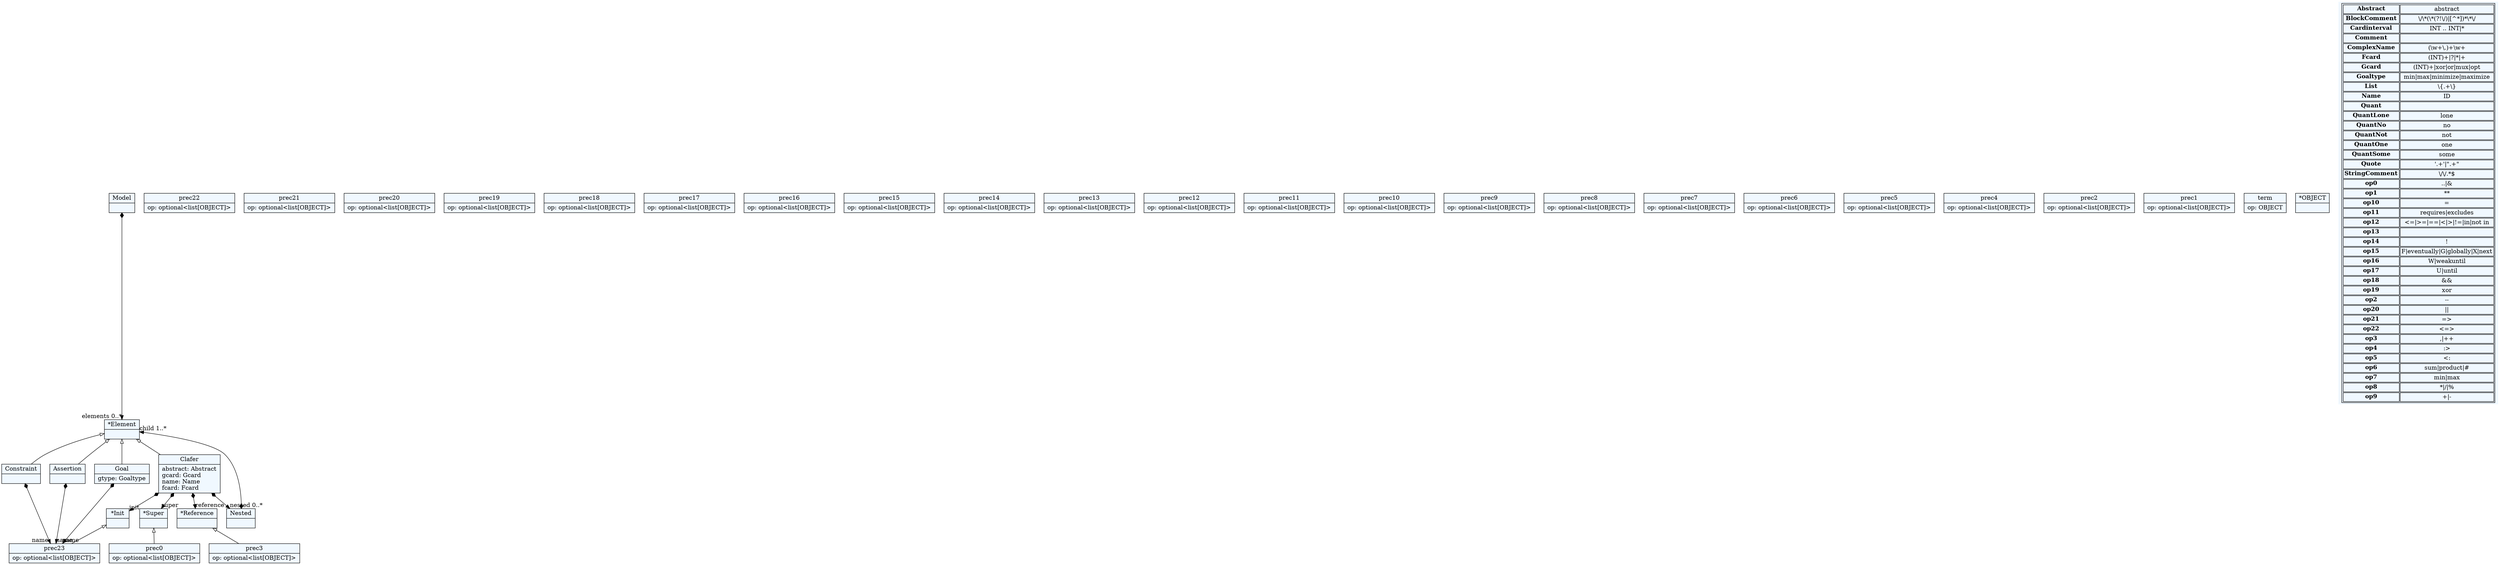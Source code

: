 
    digraph textX {
    fontname = "Bitstream Vera Sans"
    fontsize = 8
    node[
        shape=record,
        style=filled,
        fillcolor=aliceblue
    ]
    nodesep = 0.3
    edge[dir=black,arrowtail=empty]


139793134377040[ label="{Model|}"]

139793135014240[ label="{*Element|}"]

139793134695952[ label="{Constraint|}"]

139793133332832[ label="{Assertion|}"]

139793135423552[ label="{Goal|gtype: Goaltype\l}"]

139793133343520[ label="{Clafer|abstract: Abstract\lgcard: Gcard\lname: Name\lfcard: Fcard\l}"]

139793135448688[ label="{*Super|}"]

139793135454224[ label="{*Reference|}"]

139793132952272[ label="{*Init|}"]

139793132957216[ label="{Nested|}"]

56834832[ label="{prec23|op: optional\<list[OBJECT]\>\l}"]

56835776[ label="{prec22|op: optional\<list[OBJECT]\>\l}"]

56836720[ label="{prec21|op: optional\<list[OBJECT]\>\l}"]

56837664[ label="{prec20|op: optional\<list[OBJECT]\>\l}"]

56838608[ label="{prec19|op: optional\<list[OBJECT]\>\l}"]

56839552[ label="{prec18|op: optional\<list[OBJECT]\>\l}"]

56840496[ label="{prec17|op: optional\<list[OBJECT]\>\l}"]

56841440[ label="{prec16|op: optional\<list[OBJECT]\>\l}"]

56842384[ label="{prec15|op: optional\<list[OBJECT]\>\l}"]

56843328[ label="{prec14|op: optional\<list[OBJECT]\>\l}"]

56844272[ label="{prec13|op: optional\<list[OBJECT]\>\l}"]

56845216[ label="{prec12|op: optional\<list[OBJECT]\>\l}"]

56846160[ label="{prec11|op: optional\<list[OBJECT]\>\l}"]

56847104[ label="{prec10|op: optional\<list[OBJECT]\>\l}"]

56848048[ label="{prec9|op: optional\<list[OBJECT]\>\l}"]

56848992[ label="{prec8|op: optional\<list[OBJECT]\>\l}"]

56849936[ label="{prec7|op: optional\<list[OBJECT]\>\l}"]

56850880[ label="{prec6|op: optional\<list[OBJECT]\>\l}"]

56851824[ label="{prec5|op: optional\<list[OBJECT]\>\l}"]

56852768[ label="{prec4|op: optional\<list[OBJECT]\>\l}"]

56853712[ label="{prec3|op: optional\<list[OBJECT]\>\l}"]

56854656[ label="{prec2|op: optional\<list[OBJECT]\>\l}"]

56856720[ label="{prec1|op: optional\<list[OBJECT]\>\l}"]

56857664[ label="{prec0|op: optional\<list[OBJECT]\>\l}"]

56858608[ label="{term|op: OBJECT\l}"]



139793134377040 -> 139793135014240[arrowtail=diamond, dir=both, headlabel="elements 0..*"]
139793135014240 -> 139793133343520 [dir=back]
139793135014240 -> 139793135423552 [dir=back]
139793135014240 -> 139793134695952 [dir=back]
139793135014240 -> 139793133332832 [dir=back]
139793134695952 -> 56834832[arrowtail=diamond, dir=both, headlabel="name "]
139793133332832 -> 56834832[arrowtail=diamond, dir=both, headlabel="name "]
139793135423552 -> 56834832[arrowtail=diamond, dir=both, headlabel="name "]
139793133343520 -> 139793135448688[arrowtail=diamond, dir=both, headlabel="super "]
139793133343520 -> 139793135454224[arrowtail=diamond, dir=both, headlabel="reference "]
139793133343520 -> 139793132952272[arrowtail=diamond, dir=both, headlabel="init "]
139793133343520 -> 139793132957216[arrowtail=diamond, dir=both, headlabel="nested 0..*"]
139793135448688 -> 56857664 [dir=back]
139793135454224 -> 56853712 [dir=back]
139793132952272 -> 56834832 [dir=back]
139793132957216 -> 139793135014240[arrowtail=diamond, dir=both, headlabel="child 1..*"]
139793133885696[ label="{*OBJECT|}"]

139793133885696[ label="{*OBJECT|}"]

139793133885696[ label="{*OBJECT|}"]

139793133885696[ label="{*OBJECT|}"]

139793133885696[ label="{*OBJECT|}"]

139793133885696[ label="{*OBJECT|}"]

139793133885696[ label="{*OBJECT|}"]

139793133885696[ label="{*OBJECT|}"]

139793133885696[ label="{*OBJECT|}"]

139793133885696[ label="{*OBJECT|}"]

139793133885696[ label="{*OBJECT|}"]

139793133885696[ label="{*OBJECT|}"]

139793133885696[ label="{*OBJECT|}"]

139793133885696[ label="{*OBJECT|}"]

139793133885696[ label="{*OBJECT|}"]

139793133885696[ label="{*OBJECT|}"]

139793133885696[ label="{*OBJECT|}"]

139793133885696[ label="{*OBJECT|}"]

139793133885696[ label="{*OBJECT|}"]

139793133885696[ label="{*OBJECT|}"]

139793133885696[ label="{*OBJECT|}"]

139793133885696[ label="{*OBJECT|}"]

139793133885696[ label="{*OBJECT|}"]

139793133885696[ label="{*OBJECT|}"]

139793133885696[ label="{*OBJECT|}"]

match_rules [ shape=plaintext, label=< <table>
	<tr>
		<td><b>Abstract</b></td><td>abstract</td>
	</tr>
	<tr>
		<td><b>BlockComment</b></td><td>\/\*(\*(?!\/)|[^*])*\*\/</td>
	</tr>
	<tr>
		<td><b>Cardinterval</b></td><td>INT .. INT|*</td>
	</tr>
	<tr>
		<td><b>Comment</b></td><td></td>
	</tr>
	<tr>
		<td><b>ComplexName</b></td><td>(\w+\.)+\w+</td>
	</tr>
	<tr>
		<td><b>Fcard</b></td><td>(INT)+|?|*|+</td>
	</tr>
	<tr>
		<td><b>Gcard</b></td><td>(INT)+|xor|or|mux|opt</td>
	</tr>
	<tr>
		<td><b>Goaltype</b></td><td>min|max|minimize|maximize</td>
	</tr>
	<tr>
		<td><b>List</b></td><td>\{.+\}</td>
	</tr>
	<tr>
		<td><b>Name</b></td><td>ID</td>
	</tr>
	<tr>
		<td><b>Quant</b></td><td></td>
	</tr>
	<tr>
		<td><b>QuantLone</b></td><td>lone</td>
	</tr>
	<tr>
		<td><b>QuantNo</b></td><td>no</td>
	</tr>
	<tr>
		<td><b>QuantNot</b></td><td>not</td>
	</tr>
	<tr>
		<td><b>QuantOne</b></td><td>one</td>
	</tr>
	<tr>
		<td><b>QuantSome</b></td><td>some</td>
	</tr>
	<tr>
		<td><b>Quote</b></td><td>&#x27;.+&#x27;|&quot;.+&quot;</td>
	</tr>
	<tr>
		<td><b>StringComment</b></td><td>\/\/.*$</td>
	</tr>
	<tr>
		<td><b>op0</b></td><td>..|&amp;</td>
	</tr>
	<tr>
		<td><b>op1</b></td><td>**</td>
	</tr>
	<tr>
		<td><b>op10</b></td><td>=</td>
	</tr>
	<tr>
		<td><b>op11</b></td><td>requires|excludes</td>
	</tr>
	<tr>
		<td><b>op12</b></td><td>&lt;=|&gt;=|==|&lt;|&gt;|!=|in|not in</td>
	</tr>
	<tr>
		<td><b>op13</b></td><td></td>
	</tr>
	<tr>
		<td><b>op14</b></td><td>!</td>
	</tr>
	<tr>
		<td><b>op15</b></td><td>F|eventually|G|globally|X|next</td>
	</tr>
	<tr>
		<td><b>op16</b></td><td>W|weakuntil</td>
	</tr>
	<tr>
		<td><b>op17</b></td><td>U|until</td>
	</tr>
	<tr>
		<td><b>op18</b></td><td>&amp;&amp;</td>
	</tr>
	<tr>
		<td><b>op19</b></td><td>xor</td>
	</tr>
	<tr>
		<td><b>op2</b></td><td>--</td>
	</tr>
	<tr>
		<td><b>op20</b></td><td>||</td>
	</tr>
	<tr>
		<td><b>op21</b></td><td>=&gt;</td>
	</tr>
	<tr>
		<td><b>op22</b></td><td>&lt;=&gt;</td>
	</tr>
	<tr>
		<td><b>op3</b></td><td>,|++</td>
	</tr>
	<tr>
		<td><b>op4</b></td><td>:&gt;</td>
	</tr>
	<tr>
		<td><b>op5</b></td><td>&lt;:</td>
	</tr>
	<tr>
		<td><b>op6</b></td><td>sum|product|#</td>
	</tr>
	<tr>
		<td><b>op7</b></td><td>min|max</td>
	</tr>
	<tr>
		<td><b>op8</b></td><td>*|/|%</td>
	</tr>
	<tr>
		<td><b>op9</b></td><td>+|-</td>
	</tr>
</table> >]


}
